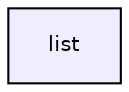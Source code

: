 digraph "list" {
  compound=true
  node [ fontsize="10", fontname="Helvetica"];
  edge [ labelfontsize="10", labelfontname="Helvetica"];
  dir_48c61abad44e2f181b0a6a33afb59c17 [shape=box, label="list", style="filled", fillcolor="#eeeeff", pencolor="black", URL="dir_48c61abad44e2f181b0a6a33afb59c17.html"];
}
